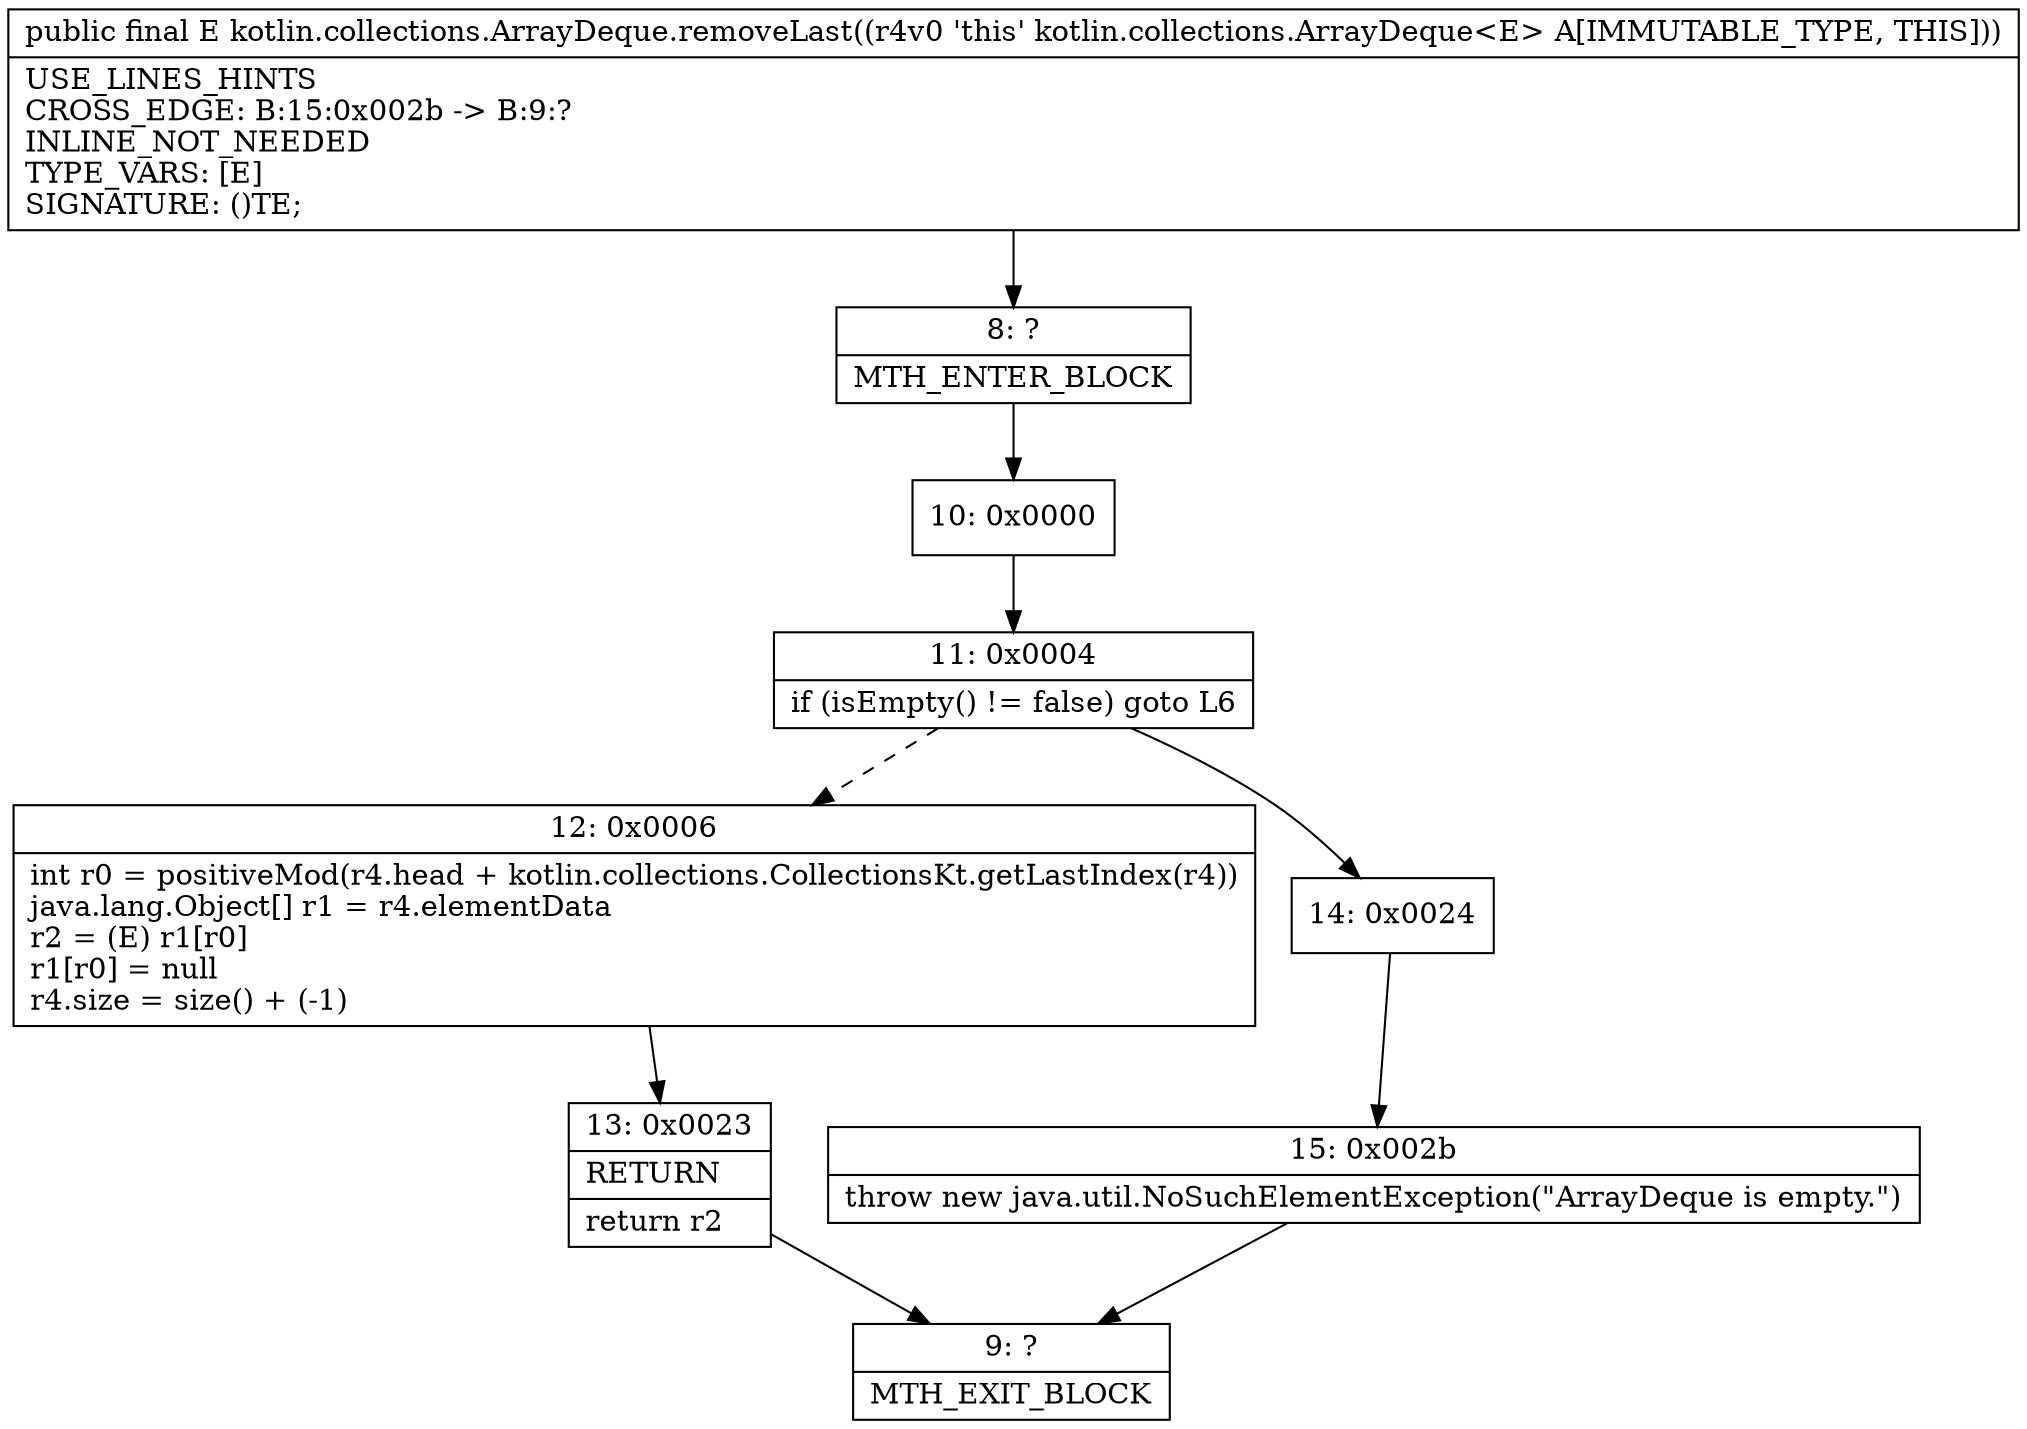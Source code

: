 digraph "CFG forkotlin.collections.ArrayDeque.removeLast()Ljava\/lang\/Object;" {
Node_8 [shape=record,label="{8\:\ ?|MTH_ENTER_BLOCK\l}"];
Node_10 [shape=record,label="{10\:\ 0x0000}"];
Node_11 [shape=record,label="{11\:\ 0x0004|if (isEmpty() != false) goto L6\l}"];
Node_12 [shape=record,label="{12\:\ 0x0006|int r0 = positiveMod(r4.head + kotlin.collections.CollectionsKt.getLastIndex(r4))\ljava.lang.Object[] r1 = r4.elementData\lr2 = (E) r1[r0]\lr1[r0] = null\lr4.size = size() + (\-1)\l}"];
Node_13 [shape=record,label="{13\:\ 0x0023|RETURN\l|return r2\l}"];
Node_9 [shape=record,label="{9\:\ ?|MTH_EXIT_BLOCK\l}"];
Node_14 [shape=record,label="{14\:\ 0x0024}"];
Node_15 [shape=record,label="{15\:\ 0x002b|throw new java.util.NoSuchElementException(\"ArrayDeque is empty.\")\l}"];
MethodNode[shape=record,label="{public final E kotlin.collections.ArrayDeque.removeLast((r4v0 'this' kotlin.collections.ArrayDeque\<E\> A[IMMUTABLE_TYPE, THIS]))  | USE_LINES_HINTS\lCROSS_EDGE: B:15:0x002b \-\> B:9:?\lINLINE_NOT_NEEDED\lTYPE_VARS: [E]\lSIGNATURE: ()TE;\l}"];
MethodNode -> Node_8;Node_8 -> Node_10;
Node_10 -> Node_11;
Node_11 -> Node_12[style=dashed];
Node_11 -> Node_14;
Node_12 -> Node_13;
Node_13 -> Node_9;
Node_14 -> Node_15;
Node_15 -> Node_9;
}

